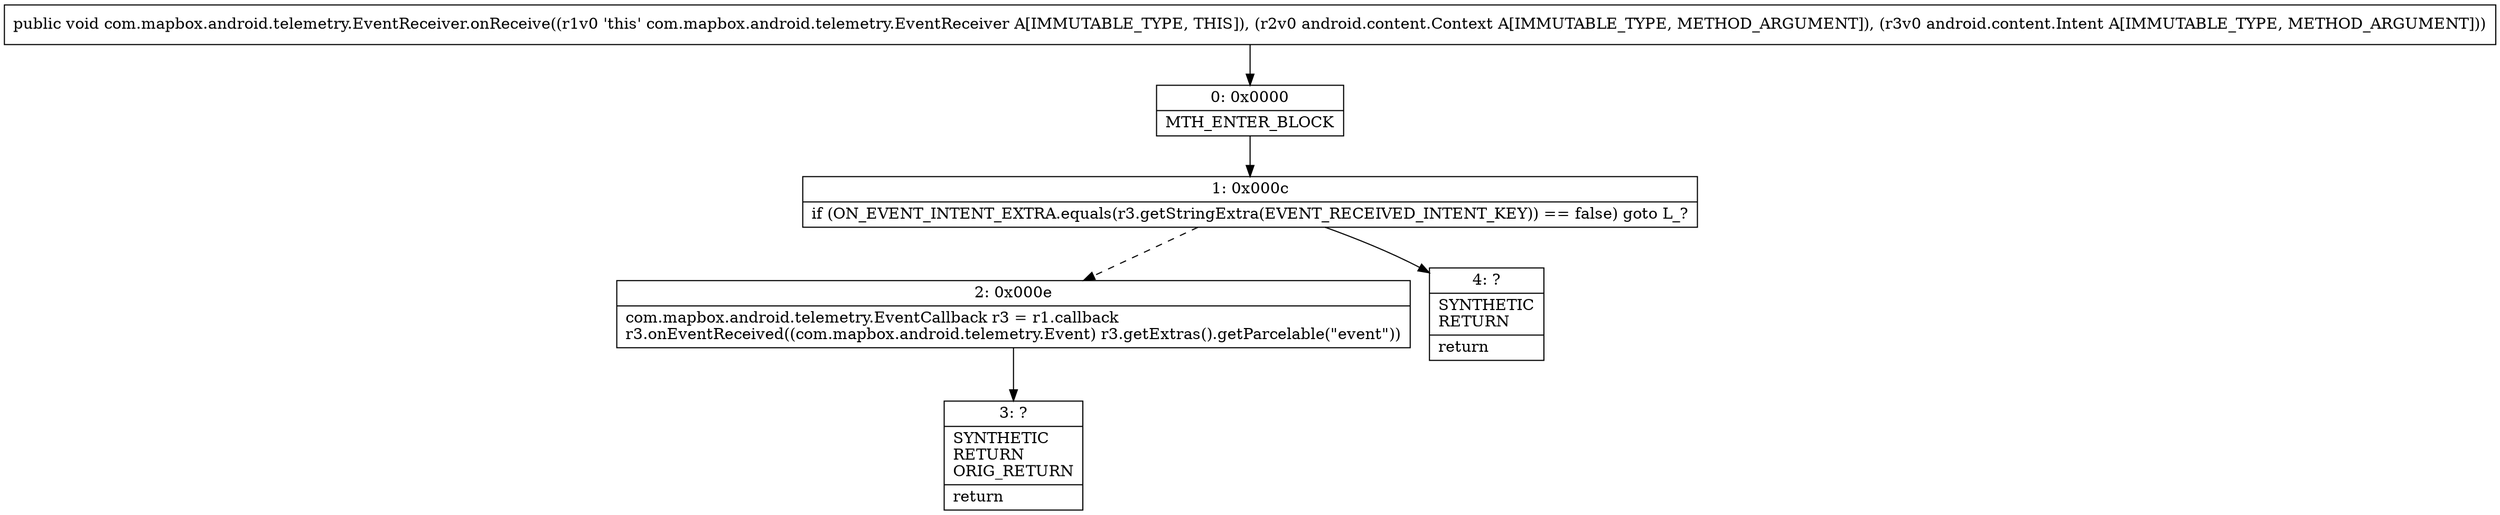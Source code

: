 digraph "CFG forcom.mapbox.android.telemetry.EventReceiver.onReceive(Landroid\/content\/Context;Landroid\/content\/Intent;)V" {
Node_0 [shape=record,label="{0\:\ 0x0000|MTH_ENTER_BLOCK\l}"];
Node_1 [shape=record,label="{1\:\ 0x000c|if (ON_EVENT_INTENT_EXTRA.equals(r3.getStringExtra(EVENT_RECEIVED_INTENT_KEY)) == false) goto L_?\l}"];
Node_2 [shape=record,label="{2\:\ 0x000e|com.mapbox.android.telemetry.EventCallback r3 = r1.callback\lr3.onEventReceived((com.mapbox.android.telemetry.Event) r3.getExtras().getParcelable(\"event\"))\l}"];
Node_3 [shape=record,label="{3\:\ ?|SYNTHETIC\lRETURN\lORIG_RETURN\l|return\l}"];
Node_4 [shape=record,label="{4\:\ ?|SYNTHETIC\lRETURN\l|return\l}"];
MethodNode[shape=record,label="{public void com.mapbox.android.telemetry.EventReceiver.onReceive((r1v0 'this' com.mapbox.android.telemetry.EventReceiver A[IMMUTABLE_TYPE, THIS]), (r2v0 android.content.Context A[IMMUTABLE_TYPE, METHOD_ARGUMENT]), (r3v0 android.content.Intent A[IMMUTABLE_TYPE, METHOD_ARGUMENT])) }"];
MethodNode -> Node_0;
Node_0 -> Node_1;
Node_1 -> Node_2[style=dashed];
Node_1 -> Node_4;
Node_2 -> Node_3;
}

